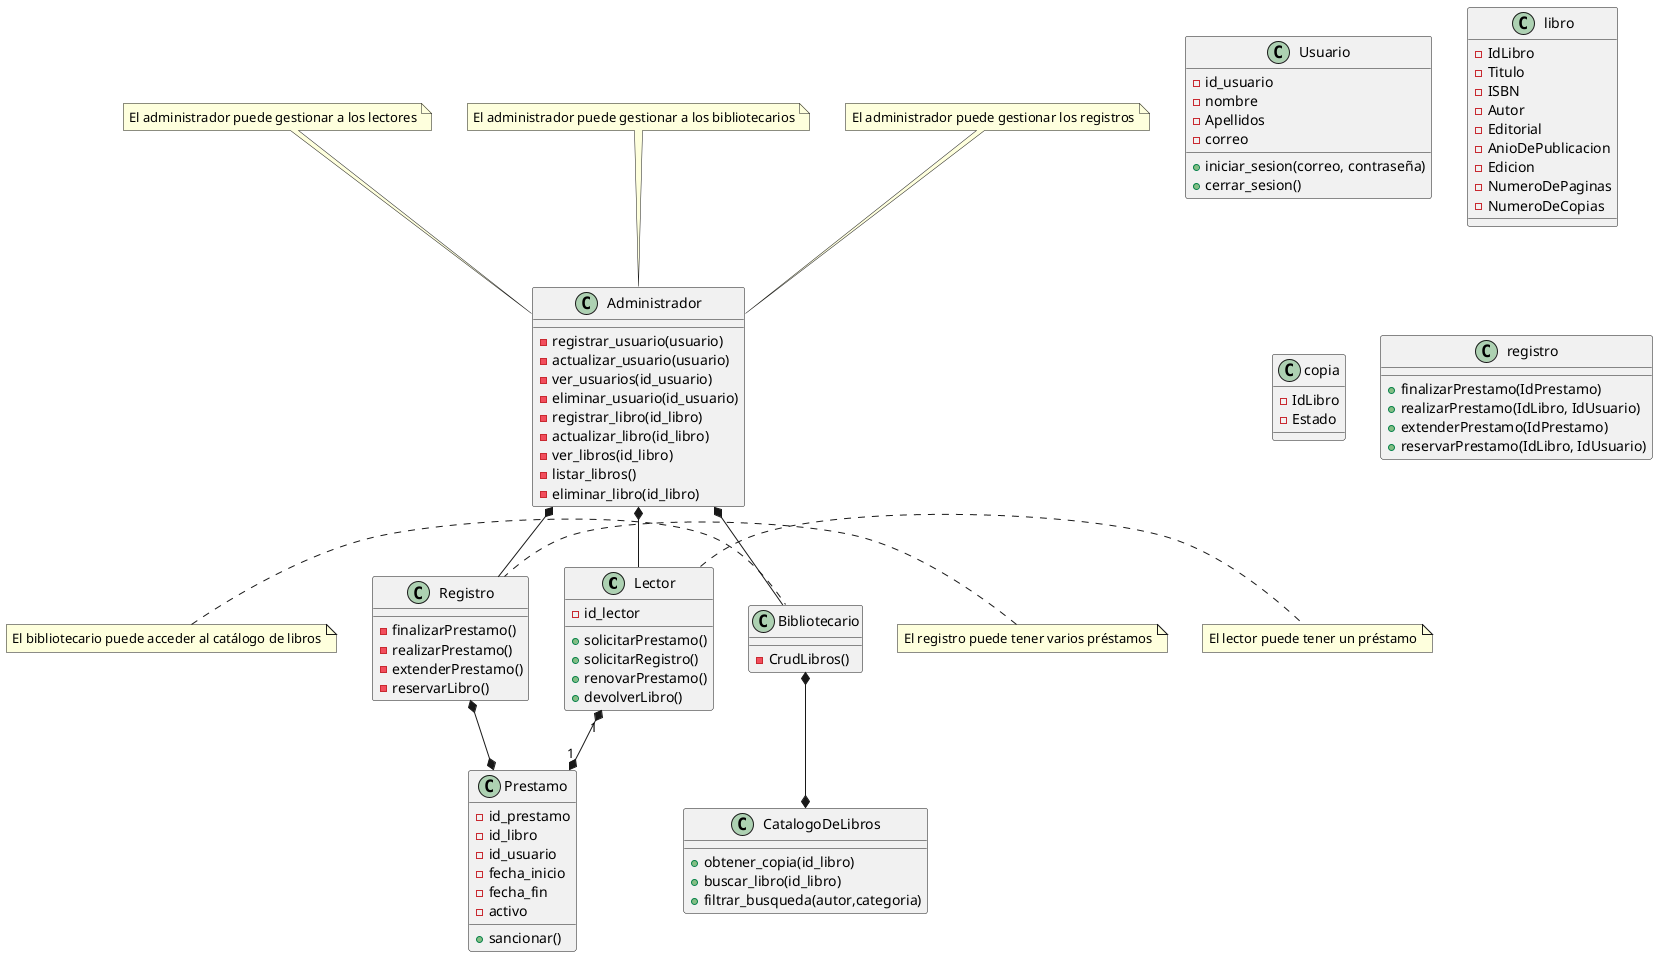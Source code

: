 @startuml

class Lector {
  -id_lector
  
  + solicitarPrestamo()
  + solicitarRegistro()
  + renovarPrestamo()
  + devolverLibro()
}

class Administrador {
  -registrar_usuario(usuario)
  -actualizar_usuario(usuario)
  -ver_usuarios(id_usuario)
  -eliminar_usuario(id_usuario)
  -registrar_libro(id_libro)
  -actualizar_libro(id_libro)
  -ver_libros(id_libro)
  -listar_libros()
  -eliminar_libro(id_libro)

}

class Bibliotecario {
  - CrudLibros()
}

class Registro {
  - finalizarPrestamo()
  - realizarPrestamo()
  - extenderPrestamo()
  - reservarLibro()
}

class CatalogoDeLibros {
  + obtener_copia(id_libro)
  + buscar_libro(id_libro)
  + filtrar_busqueda(autor,categoria)
}

class Prestamo {
  -id_prestamo
  -id_libro
  -id_usuario
  -fecha_inicio
  -fecha_fin
  -activo
  
  
  + sancionar()
}
class Usuario {
  -id_usuario
  -nombre
  -Apellidos
  -correo
  +iniciar_sesion(correo, contraseña)
  +cerrar_sesion()
}
class libro{
- IdLibro
- Titulo
- ISBN
- Autor
- Editorial
- AnioDePublicacion
- Edicion
- NumeroDePaginas
- NumeroDeCopias
}
class copia{
  - IdLibro
- Estado

}
class registro{
  
+ finalizarPrestamo(IdPrestamo)
+ realizarPrestamo(IdLibro, IdUsuario)
+ extenderPrestamo(IdPrestamo)
+ reservarPrestamo(IdLibro, IdUsuario)

}
Lector "1" *--* "1" Prestamo
note right of Lector: El lector puede tener un préstamo

Bibliotecario *--* CatalogoDeLibros
note left of Bibliotecario: El bibliotecario puede acceder al catálogo de libros

Administrador *-- Lector
note top of Administrador: El administrador puede gestionar a los lectores

Administrador *-- Bibliotecario
note top of Administrador: El administrador puede gestionar a los bibliotecarios

Administrador *-- Registro
note top of Administrador: El administrador puede gestionar los registros

Registro *--* Prestamo
note left of Registro: El registro puede tener varios préstamos

@enduml